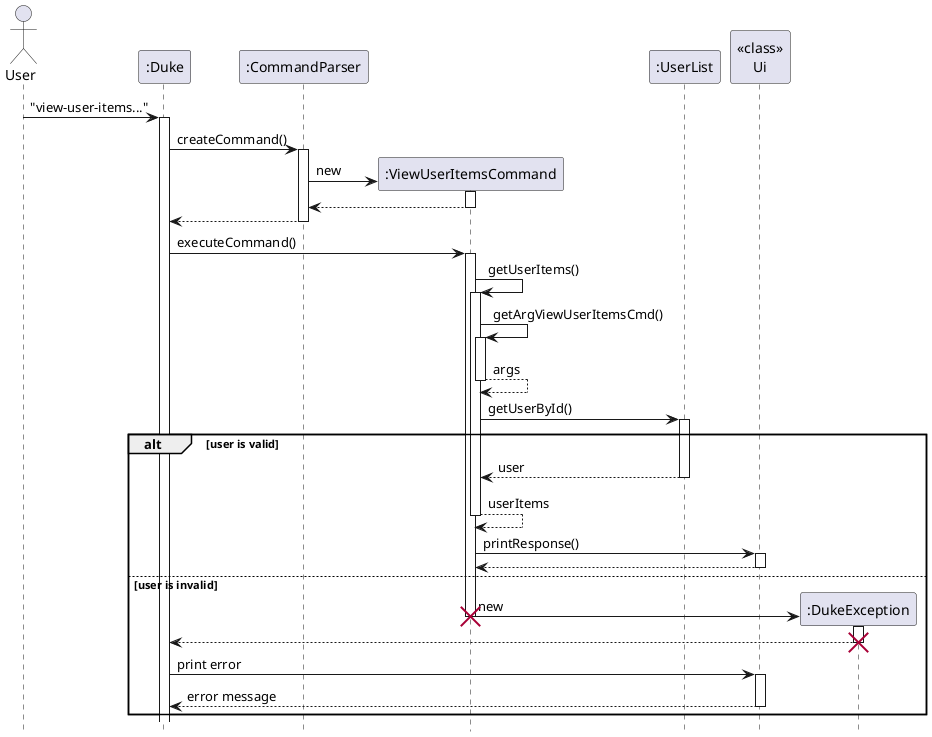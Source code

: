 @startuml
hide footbox

Actor User
"User" -> ":Duke": "view-user-items..."
activate ":Duke"
":Duke" -> ":CommandParser": createCommand()
activate ":CommandParser"
":CommandParser" -> ":ViewUserItemsCommand"**: new
activate ":ViewUserItemsCommand"
return
":CommandParser" --> ":Duke"
deactivate

":Duke" -> ":ViewUserItemsCommand" : executeCommand()
activate ":ViewUserItemsCommand"
":ViewUserItemsCommand" -> ":ViewUserItemsCommand": getUserItems()
activate ":ViewUserItemsCommand"
":ViewUserItemsCommand" -> ":ViewUserItemsCommand": getArgViewUserItemsCmd()
activate ":ViewUserItemsCommand"
return args
    ":ViewUserItemsCommand" -> ":UserList": getUserById()
    activate ":UserList"
alt user is valid
    return user
    ":ViewUserItemsCommand" --> ":ViewUserItemsCommand": userItems
    deactivate ":ViewUserItemsCommand"
    ":ViewUserItemsCommand" -> "<<class>>\nUi": printResponse()
    activate "<<class>>\nUi"
    return
    deactivate "<<class>>\nUi"
    deactivate ":UserList"
else user is invalid
    ":ViewUserItemsCommand" -> ":DukeException"** : new
    destroy ":ViewUserItemsCommand"
    activate ":DukeException"
    ":DukeException" --> ":Duke"
    destroy ":DukeException"
    ":Duke" -> "<<class>>\nUi" : print error
    activate "<<class>>\nUi"
    "<<class>>\nUi" --> ":Duke" : error message
    deactivate "<<class>>\nUi"
end
deactivate ":ViewUserItemsCommand"

@enduml